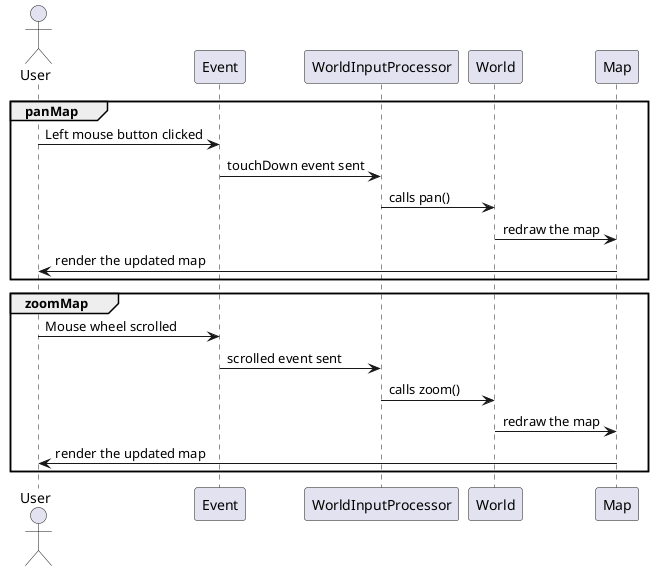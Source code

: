 @startuml Traverse Map

actor User
Group panMap
User -> Event: Left mouse button clicked
Event -> WorldInputProcessor: touchDown event sent
WorldInputProcessor -> World: calls pan()
World -> Map: redraw the map
Map -> User: render the updated map
end
Group zoomMap
User -> Event: Mouse wheel scrolled
Event -> WorldInputProcessor: scrolled event sent
WorldInputProcessor -> World: calls zoom()
World -> Map: redraw the map
Map -> User: render the updated map
end
@enduml